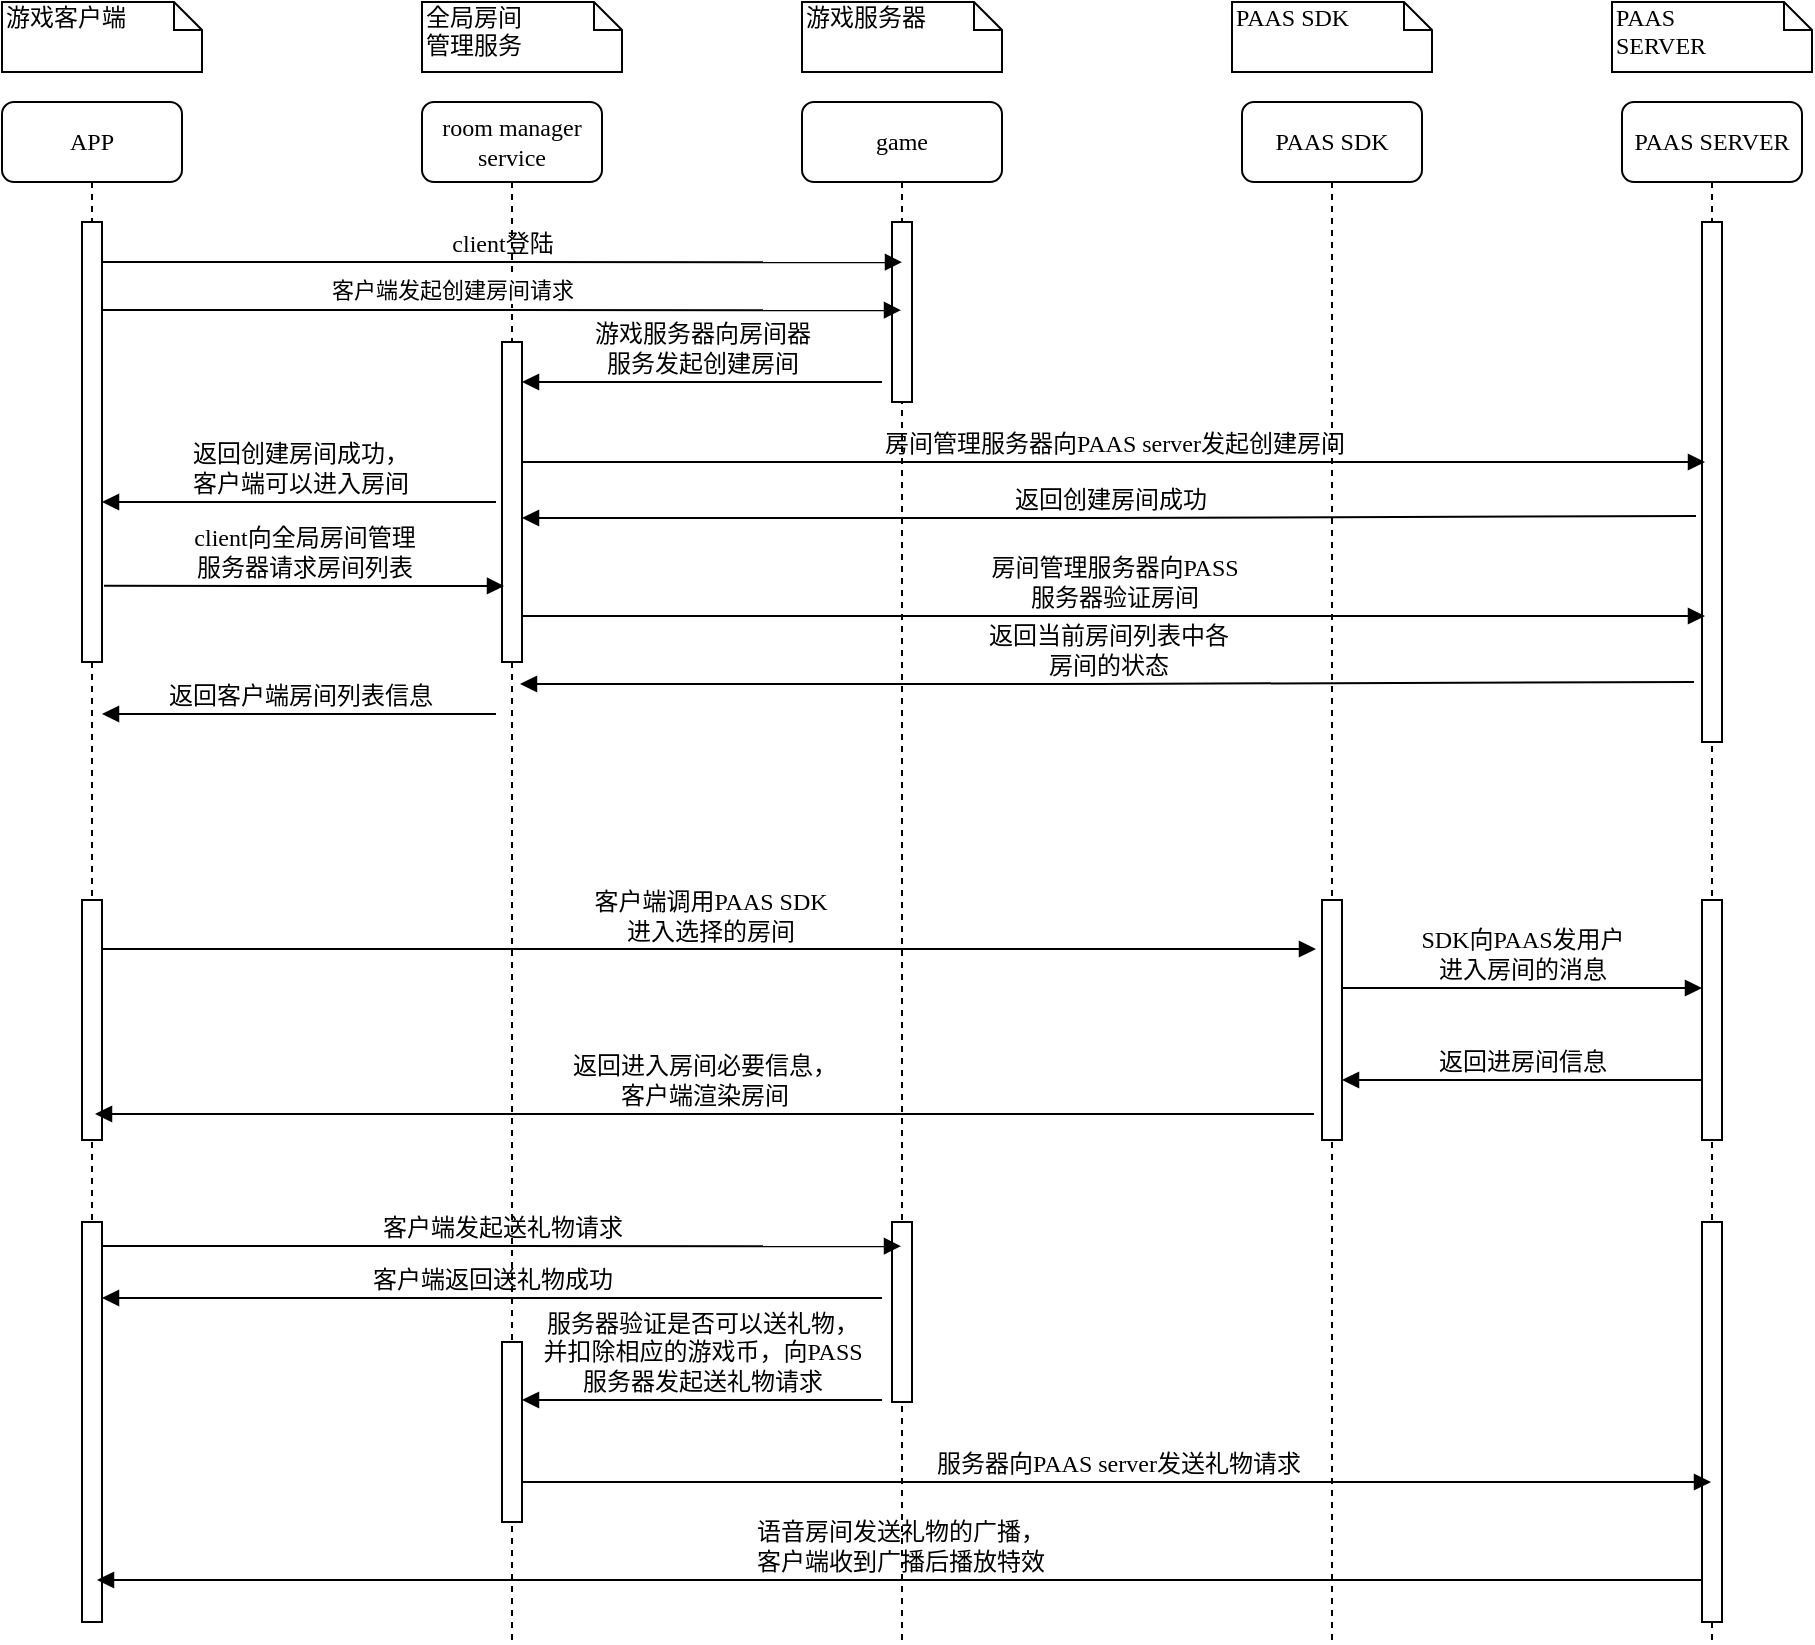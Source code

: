 <mxfile version="14.1.2" type="github">
  <diagram name="Page-1" id="13e1069c-82ec-6db2-03f1-153e76fe0fe0">
    <mxGraphModel dx="1422" dy="794" grid="1" gridSize="10" guides="1" tooltips="1" connect="1" arrows="1" fold="1" page="1" pageScale="1" pageWidth="1100" pageHeight="850" background="#ffffff" math="0" shadow="0">
      <root>
        <mxCell id="0" />
        <mxCell id="1" parent="0" />
        <mxCell id="7baba1c4bc27f4b0-3" value="room manager&lt;br&gt;service" style="shape=umlLifeline;perimeter=lifelinePerimeter;whiteSpace=wrap;html=1;container=1;collapsible=0;recursiveResize=0;outlineConnect=0;rounded=1;shadow=0;comic=0;labelBackgroundColor=none;strokeWidth=1;fontFamily=Verdana;fontSize=12;align=center;" parent="1" vertex="1">
          <mxGeometry x="310" y="80" width="90" height="770" as="geometry" />
        </mxCell>
        <mxCell id="7baba1c4bc27f4b0-13" value="" style="html=1;points=[];perimeter=orthogonalPerimeter;rounded=0;shadow=0;comic=0;labelBackgroundColor=none;strokeWidth=1;fontFamily=Verdana;fontSize=12;align=center;" parent="7baba1c4bc27f4b0-3" vertex="1">
          <mxGeometry x="40" y="120" width="10" height="160" as="geometry" />
        </mxCell>
        <mxCell id="7YiKMo0v-y7mLt2C8tXS-64" value="" style="html=1;points=[];perimeter=orthogonalPerimeter;rounded=0;shadow=0;comic=0;labelBackgroundColor=none;strokeWidth=1;fontFamily=Verdana;fontSize=12;align=center;" vertex="1" parent="7baba1c4bc27f4b0-3">
          <mxGeometry x="40" y="620" width="10" height="90" as="geometry" />
        </mxCell>
        <mxCell id="7baba1c4bc27f4b0-4" value="PAAS SDK" style="shape=umlLifeline;perimeter=lifelinePerimeter;whiteSpace=wrap;html=1;container=1;collapsible=0;recursiveResize=0;outlineConnect=0;rounded=1;shadow=0;comic=0;labelBackgroundColor=none;strokeWidth=1;fontFamily=Verdana;fontSize=12;align=center;" parent="1" vertex="1">
          <mxGeometry x="720" y="80" width="90" height="770" as="geometry" />
        </mxCell>
        <mxCell id="7YiKMo0v-y7mLt2C8tXS-27" value="" style="html=1;points=[];perimeter=orthogonalPerimeter;rounded=0;shadow=0;comic=0;labelBackgroundColor=none;strokeWidth=1;fontFamily=Verdana;fontSize=12;align=center;" vertex="1" parent="7baba1c4bc27f4b0-4">
          <mxGeometry x="40" y="399" width="10" height="120" as="geometry" />
        </mxCell>
        <mxCell id="7baba1c4bc27f4b0-5" value="PAAS SERVER" style="shape=umlLifeline;perimeter=lifelinePerimeter;whiteSpace=wrap;html=1;container=1;collapsible=0;recursiveResize=0;outlineConnect=0;rounded=1;shadow=0;comic=0;labelBackgroundColor=none;strokeWidth=1;fontFamily=Verdana;fontSize=12;align=center;" parent="1" vertex="1">
          <mxGeometry x="910" y="80" width="90" height="770" as="geometry" />
        </mxCell>
        <mxCell id="7baba1c4bc27f4b0-19" value="" style="html=1;points=[];perimeter=orthogonalPerimeter;rounded=0;shadow=0;comic=0;labelBackgroundColor=none;strokeWidth=1;fontFamily=Verdana;fontSize=12;align=center;" parent="7baba1c4bc27f4b0-5" vertex="1">
          <mxGeometry x="40" y="399" width="10" height="120" as="geometry" />
        </mxCell>
        <mxCell id="7YiKMo0v-y7mLt2C8tXS-12" value="" style="html=1;points=[];perimeter=orthogonalPerimeter;rounded=0;shadow=0;comic=0;labelBackgroundColor=none;strokeWidth=1;fontFamily=Verdana;fontSize=12;align=center;" vertex="1" parent="7baba1c4bc27f4b0-5">
          <mxGeometry x="40" y="60" width="10" height="260" as="geometry" />
        </mxCell>
        <mxCell id="7YiKMo0v-y7mLt2C8tXS-46" value="" style="html=1;points=[];perimeter=orthogonalPerimeter;rounded=0;shadow=0;comic=0;labelBackgroundColor=none;strokeWidth=1;fontFamily=Verdana;fontSize=12;align=center;" vertex="1" parent="7baba1c4bc27f4b0-5">
          <mxGeometry x="40" y="560" width="10" height="200" as="geometry" />
        </mxCell>
        <mxCell id="7baba1c4bc27f4b0-8" value="APP" style="shape=umlLifeline;perimeter=lifelinePerimeter;whiteSpace=wrap;html=1;container=1;collapsible=0;recursiveResize=0;outlineConnect=0;rounded=1;shadow=0;comic=0;labelBackgroundColor=none;strokeWidth=1;fontFamily=Verdana;fontSize=12;align=center;" parent="1" vertex="1">
          <mxGeometry x="100" y="80" width="90" height="760" as="geometry" />
        </mxCell>
        <mxCell id="7baba1c4bc27f4b0-9" value="" style="html=1;points=[];perimeter=orthogonalPerimeter;rounded=0;shadow=0;comic=0;labelBackgroundColor=none;strokeWidth=1;fontFamily=Verdana;fontSize=12;align=center;" parent="7baba1c4bc27f4b0-8" vertex="1">
          <mxGeometry x="40" y="60" width="10" height="220" as="geometry" />
        </mxCell>
        <mxCell id="7YiKMo0v-y7mLt2C8tXS-28" value="" style="html=1;points=[];perimeter=orthogonalPerimeter;rounded=0;shadow=0;comic=0;labelBackgroundColor=none;strokeWidth=1;fontFamily=Verdana;fontSize=12;align=center;" vertex="1" parent="7baba1c4bc27f4b0-8">
          <mxGeometry x="40" y="399" width="10" height="120" as="geometry" />
        </mxCell>
        <mxCell id="7baba1c4bc27f4b0-11" value="client向全局房间管理&lt;br&gt;服务器请求房间列表" style="html=1;verticalAlign=bottom;endArrow=block;labelBackgroundColor=none;fontFamily=Verdana;fontSize=12;edgeStyle=elbowEdgeStyle;elbow=vertical;exitX=0.5;exitY=0.068;exitDx=0;exitDy=0;exitPerimeter=0;" parent="1" edge="1">
          <mxGeometry relative="1" as="geometry">
            <mxPoint x="151" y="321.92" as="sourcePoint" />
            <mxPoint x="351" y="322" as="targetPoint" />
            <Array as="points">
              <mxPoint x="276" y="322" />
              <mxPoint x="286" y="352" />
            </Array>
          </mxGeometry>
        </mxCell>
        <mxCell id="7baba1c4bc27f4b0-40" value="游戏客户端" style="shape=note;whiteSpace=wrap;html=1;size=14;verticalAlign=top;align=left;spacingTop=-6;rounded=0;shadow=0;comic=0;labelBackgroundColor=none;strokeWidth=1;fontFamily=Verdana;fontSize=12" parent="1" vertex="1">
          <mxGeometry x="100" y="30" width="100" height="35" as="geometry" />
        </mxCell>
        <mxCell id="7baba1c4bc27f4b0-42" value="全局房间&lt;br&gt;管理服务" style="shape=note;whiteSpace=wrap;html=1;size=14;verticalAlign=top;align=left;spacingTop=-6;rounded=0;shadow=0;comic=0;labelBackgroundColor=none;strokeWidth=1;fontFamily=Verdana;fontSize=12" parent="1" vertex="1">
          <mxGeometry x="310" y="30" width="100" height="35" as="geometry" />
        </mxCell>
        <mxCell id="7baba1c4bc27f4b0-43" value="PAAS SDK" style="shape=note;whiteSpace=wrap;html=1;size=14;verticalAlign=top;align=left;spacingTop=-6;rounded=0;shadow=0;comic=0;labelBackgroundColor=none;strokeWidth=1;fontFamily=Verdana;fontSize=12" parent="1" vertex="1">
          <mxGeometry x="715" y="30" width="100" height="35" as="geometry" />
        </mxCell>
        <mxCell id="7baba1c4bc27f4b0-44" value="PAAS &lt;br&gt;SERVER" style="shape=note;whiteSpace=wrap;html=1;size=14;verticalAlign=top;align=left;spacingTop=-6;rounded=0;shadow=0;comic=0;labelBackgroundColor=none;strokeWidth=1;fontFamily=Verdana;fontSize=12" parent="1" vertex="1">
          <mxGeometry x="905" y="30" width="100" height="35" as="geometry" />
        </mxCell>
        <mxCell id="7YiKMo0v-y7mLt2C8tXS-10" value="房间管理服务器向PASS&lt;br&gt;服务器验证房间" style="html=1;verticalAlign=bottom;endArrow=block;labelBackgroundColor=none;fontFamily=Verdana;fontSize=12;edgeStyle=elbowEdgeStyle;elbow=vertical;exitX=0.5;exitY=0.2;exitDx=0;exitDy=0;exitPerimeter=0;" edge="1" parent="1">
          <mxGeometry relative="1" as="geometry">
            <mxPoint x="360" y="337" as="sourcePoint" />
            <Array as="points">
              <mxPoint x="704" y="337" />
            </Array>
            <mxPoint x="951.5" y="337" as="targetPoint" />
          </mxGeometry>
        </mxCell>
        <mxCell id="7YiKMo0v-y7mLt2C8tXS-19" value="返回当前房间列表中各&lt;br&gt;房间的状态" style="html=1;verticalAlign=bottom;endArrow=block;labelBackgroundColor=none;fontFamily=Verdana;fontSize=12;exitX=-0.3;exitY=0.825;exitDx=0;exitDy=0;exitPerimeter=0;" edge="1" parent="1">
          <mxGeometry relative="1" as="geometry">
            <mxPoint x="946" y="370" as="sourcePoint" />
            <mxPoint x="359" y="371" as="targetPoint" />
            <Array as="points">
              <mxPoint x="639" y="371" />
            </Array>
          </mxGeometry>
        </mxCell>
        <mxCell id="7YiKMo0v-y7mLt2C8tXS-23" value="返回客户端房间列表信息" style="html=1;verticalAlign=bottom;endArrow=block;labelBackgroundColor=none;fontFamily=Verdana;fontSize=12;" edge="1" parent="1">
          <mxGeometry relative="1" as="geometry">
            <mxPoint x="347" y="386" as="sourcePoint" />
            <mxPoint x="150" y="386" as="targetPoint" />
            <Array as="points" />
          </mxGeometry>
        </mxCell>
        <mxCell id="7YiKMo0v-y7mLt2C8tXS-29" value="客户端调用PAAS&amp;nbsp;SDK&lt;br&gt;进入选择的房间" style="html=1;verticalAlign=bottom;endArrow=block;labelBackgroundColor=none;fontFamily=Verdana;fontSize=12;edgeStyle=elbowEdgeStyle;elbow=vertical;exitX=0.5;exitY=0.2;exitDx=0;exitDy=0;exitPerimeter=0;" edge="1" parent="1">
          <mxGeometry relative="1" as="geometry">
            <mxPoint x="150" y="503.5" as="sourcePoint" />
            <Array as="points">
              <mxPoint x="494" y="503.5" />
            </Array>
            <mxPoint x="757" y="503.5" as="targetPoint" />
          </mxGeometry>
        </mxCell>
        <mxCell id="7YiKMo0v-y7mLt2C8tXS-31" value="SDK向PAAS发用户&lt;br&gt;进入房间的消息" style="html=1;verticalAlign=bottom;endArrow=block;labelBackgroundColor=none;fontFamily=Verdana;fontSize=12;edgeStyle=elbowEdgeStyle;elbow=vertical;entryX=0;entryY=0.25;entryDx=0;entryDy=0;entryPerimeter=0;" edge="1" parent="1">
          <mxGeometry relative="1" as="geometry">
            <mxPoint x="770" y="523" as="sourcePoint" />
            <Array as="points">
              <mxPoint x="944" y="523" />
            </Array>
            <mxPoint x="950" y="523" as="targetPoint" />
          </mxGeometry>
        </mxCell>
        <mxCell id="7YiKMo0v-y7mLt2C8tXS-32" value="返回进入房间必要信息，&lt;br&gt;客户端渲染房间" style="html=1;verticalAlign=bottom;endArrow=block;labelBackgroundColor=none;fontFamily=Verdana;fontSize=12;" edge="1" parent="1">
          <mxGeometry relative="1" as="geometry">
            <mxPoint x="756" y="586" as="sourcePoint" />
            <mxPoint x="146.5" y="586" as="targetPoint" />
            <Array as="points" />
          </mxGeometry>
        </mxCell>
        <mxCell id="7YiKMo0v-y7mLt2C8tXS-34" value="game" style="shape=umlLifeline;perimeter=lifelinePerimeter;whiteSpace=wrap;html=1;container=1;collapsible=0;recursiveResize=0;outlineConnect=0;rounded=1;shadow=0;comic=0;labelBackgroundColor=none;strokeWidth=1;fontFamily=Verdana;fontSize=12;align=center;" vertex="1" parent="1">
          <mxGeometry x="500" y="80" width="100" height="770" as="geometry" />
        </mxCell>
        <mxCell id="7YiKMo0v-y7mLt2C8tXS-49" value="" style="html=1;points=[];perimeter=orthogonalPerimeter;rounded=0;shadow=0;comic=0;labelBackgroundColor=none;strokeWidth=1;fontFamily=Verdana;fontSize=12;align=center;" vertex="1" parent="7YiKMo0v-y7mLt2C8tXS-34">
          <mxGeometry x="45" y="560" width="10" height="90" as="geometry" />
        </mxCell>
        <mxCell id="7YiKMo0v-y7mLt2C8tXS-56" value="" style="html=1;points=[];perimeter=orthogonalPerimeter;rounded=0;shadow=0;comic=0;labelBackgroundColor=none;strokeWidth=1;fontFamily=Verdana;fontSize=12;align=center;" vertex="1" parent="7YiKMo0v-y7mLt2C8tXS-34">
          <mxGeometry x="45" y="60" width="10" height="90" as="geometry" />
        </mxCell>
        <mxCell id="7YiKMo0v-y7mLt2C8tXS-37" value="游戏服务器" style="shape=note;whiteSpace=wrap;html=1;size=14;verticalAlign=top;align=left;spacingTop=-6;rounded=0;shadow=0;comic=0;labelBackgroundColor=none;strokeWidth=1;fontFamily=Verdana;fontSize=12" vertex="1" parent="1">
          <mxGeometry x="500" y="30" width="100" height="35" as="geometry" />
        </mxCell>
        <mxCell id="7YiKMo0v-y7mLt2C8tXS-41" value="" style="html=1;points=[];perimeter=orthogonalPerimeter;rounded=0;shadow=0;comic=0;labelBackgroundColor=none;strokeWidth=1;fontFamily=Verdana;fontSize=12;align=center;" vertex="1" parent="1">
          <mxGeometry x="140" y="640" width="10" height="200" as="geometry" />
        </mxCell>
        <mxCell id="7YiKMo0v-y7mLt2C8tXS-43" value="客户端发起送礼物请求" style="html=1;verticalAlign=bottom;endArrow=block;labelBackgroundColor=none;fontFamily=Verdana;fontSize=12;edgeStyle=elbowEdgeStyle;elbow=vertical;exitX=0.5;exitY=0.068;exitDx=0;exitDy=0;exitPerimeter=0;" edge="1" parent="1">
          <mxGeometry relative="1" as="geometry">
            <mxPoint x="150" y="652" as="sourcePoint" />
            <mxPoint x="549.5" y="652.08" as="targetPoint" />
            <Array as="points">
              <mxPoint x="275" y="652.08" />
              <mxPoint x="285" y="682.08" />
            </Array>
          </mxGeometry>
        </mxCell>
        <mxCell id="7YiKMo0v-y7mLt2C8tXS-47" value="服务器向PAAS server发送礼物请求" style="html=1;verticalAlign=bottom;endArrow=block;labelBackgroundColor=none;fontFamily=Verdana;fontSize=12;edgeStyle=elbowEdgeStyle;elbow=vertical;exitX=0.5;exitY=0.2;exitDx=0;exitDy=0;exitPerimeter=0;" edge="1" parent="1" target="7baba1c4bc27f4b0-5">
          <mxGeometry relative="1" as="geometry">
            <mxPoint x="360" y="770" as="sourcePoint" />
            <Array as="points">
              <mxPoint x="704" y="770" />
            </Array>
            <mxPoint x="750" y="770" as="targetPoint" />
          </mxGeometry>
        </mxCell>
        <mxCell id="7YiKMo0v-y7mLt2C8tXS-51" value="语音房间发送礼物的广播，&lt;br&gt;客户端收到广播后播放特效" style="html=1;verticalAlign=bottom;endArrow=block;labelBackgroundColor=none;fontFamily=Verdana;fontSize=12;" edge="1" parent="1">
          <mxGeometry relative="1" as="geometry">
            <mxPoint x="950" y="819" as="sourcePoint" />
            <mxPoint x="147.5" y="819" as="targetPoint" />
            <Array as="points">
              <mxPoint x="843" y="819" />
            </Array>
          </mxGeometry>
        </mxCell>
        <mxCell id="7YiKMo0v-y7mLt2C8tXS-52" value="客户端返回送礼物成功" style="html=1;verticalAlign=bottom;endArrow=block;labelBackgroundColor=none;fontFamily=Verdana;fontSize=12;" edge="1" parent="1">
          <mxGeometry relative="1" as="geometry">
            <mxPoint x="540" y="678" as="sourcePoint" />
            <mxPoint x="150" y="678" as="targetPoint" />
            <Array as="points" />
          </mxGeometry>
        </mxCell>
        <mxCell id="7YiKMo0v-y7mLt2C8tXS-54" value="返回进房间信息" style="html=1;verticalAlign=bottom;endArrow=block;labelBackgroundColor=none;fontFamily=Verdana;fontSize=12;" edge="1" parent="1">
          <mxGeometry relative="1" as="geometry">
            <mxPoint x="950" y="569" as="sourcePoint" />
            <mxPoint x="770" y="569" as="targetPoint" />
            <Array as="points" />
          </mxGeometry>
        </mxCell>
        <mxCell id="7YiKMo0v-y7mLt2C8tXS-57" value="client登陆" style="html=1;verticalAlign=bottom;endArrow=block;labelBackgroundColor=none;fontFamily=Verdana;fontSize=12;edgeStyle=elbowEdgeStyle;elbow=vertical;exitX=0.5;exitY=0.068;exitDx=0;exitDy=0;exitPerimeter=0;" edge="1" parent="1">
          <mxGeometry relative="1" as="geometry">
            <mxPoint x="150" y="160" as="sourcePoint" />
            <mxPoint x="550" y="160" as="targetPoint" />
            <Array as="points">
              <mxPoint x="275" y="160.08" />
              <mxPoint x="285" y="190.08" />
            </Array>
          </mxGeometry>
        </mxCell>
        <mxCell id="7YiKMo0v-y7mLt2C8tXS-59" value="" style="html=1;verticalAlign=bottom;endArrow=block;labelBackgroundColor=none;fontFamily=Verdana;fontSize=12;edgeStyle=elbowEdgeStyle;elbow=vertical;exitX=0.5;exitY=0.068;exitDx=0;exitDy=0;exitPerimeter=0;" edge="1" parent="1" target="7YiKMo0v-y7mLt2C8tXS-34">
          <mxGeometry relative="1" as="geometry">
            <mxPoint x="150" y="184" as="sourcePoint" />
            <mxPoint x="354.5" y="184.08" as="targetPoint" />
            <Array as="points">
              <mxPoint x="275" y="184.08" />
              <mxPoint x="285" y="214.08" />
            </Array>
          </mxGeometry>
        </mxCell>
        <mxCell id="7YiKMo0v-y7mLt2C8tXS-60" value="客户端发起创建房间请求" style="edgeLabel;html=1;align=center;verticalAlign=middle;resizable=0;points=[];" vertex="1" connectable="0" parent="7YiKMo0v-y7mLt2C8tXS-59">
          <mxGeometry x="-0.128" y="1" relative="1" as="geometry">
            <mxPoint x="1" y="-9.08" as="offset" />
          </mxGeometry>
        </mxCell>
        <mxCell id="7YiKMo0v-y7mLt2C8tXS-61" value="房间管理服务器向PAAS server发起创建房间" style="html=1;verticalAlign=bottom;endArrow=block;labelBackgroundColor=none;fontFamily=Verdana;fontSize=12;edgeStyle=elbowEdgeStyle;elbow=vertical;exitX=0.5;exitY=0.2;exitDx=0;exitDy=0;exitPerimeter=0;" edge="1" parent="1">
          <mxGeometry relative="1" as="geometry">
            <mxPoint x="360" y="260" as="sourcePoint" />
            <Array as="points">
              <mxPoint x="704" y="260" />
            </Array>
            <mxPoint x="951.5" y="260" as="targetPoint" />
          </mxGeometry>
        </mxCell>
        <mxCell id="7YiKMo0v-y7mLt2C8tXS-62" value="返回创建房间成功" style="html=1;verticalAlign=bottom;endArrow=block;labelBackgroundColor=none;fontFamily=Verdana;fontSize=12;exitX=-0.3;exitY=0.825;exitDx=0;exitDy=0;exitPerimeter=0;" edge="1" parent="1">
          <mxGeometry relative="1" as="geometry">
            <mxPoint x="947" y="287" as="sourcePoint" />
            <mxPoint x="360" y="288" as="targetPoint" />
            <Array as="points">
              <mxPoint x="640" y="288" />
            </Array>
          </mxGeometry>
        </mxCell>
        <mxCell id="7YiKMo0v-y7mLt2C8tXS-63" value="返回创建房间成功，&lt;br&gt;客户端可以进入房间" style="html=1;verticalAlign=bottom;endArrow=block;labelBackgroundColor=none;fontFamily=Verdana;fontSize=12;exitX=0.2;exitY=0.585;exitDx=0;exitDy=0;exitPerimeter=0;" edge="1" parent="1">
          <mxGeometry relative="1" as="geometry">
            <mxPoint x="347" y="280" as="sourcePoint" />
            <mxPoint x="150" y="280" as="targetPoint" />
            <Array as="points" />
          </mxGeometry>
        </mxCell>
        <mxCell id="7YiKMo0v-y7mLt2C8tXS-65" value="服务器验证是否可以送礼物，&lt;br&gt;并扣除相应的游戏币，向PASS&lt;br&gt;服务器发起送礼物请求" style="html=1;verticalAlign=bottom;endArrow=block;labelBackgroundColor=none;fontFamily=Verdana;fontSize=12;" edge="1" parent="1">
          <mxGeometry relative="1" as="geometry">
            <mxPoint x="540" y="729" as="sourcePoint" />
            <mxPoint x="360" y="729" as="targetPoint" />
            <Array as="points" />
          </mxGeometry>
        </mxCell>
        <mxCell id="7YiKMo0v-y7mLt2C8tXS-66" value="游戏服务器向房间器&lt;br&gt;服务发起创建房间" style="html=1;verticalAlign=bottom;endArrow=block;labelBackgroundColor=none;fontFamily=Verdana;fontSize=12;" edge="1" parent="1">
          <mxGeometry relative="1" as="geometry">
            <mxPoint x="540" y="220" as="sourcePoint" />
            <mxPoint x="360" y="220" as="targetPoint" />
            <Array as="points" />
          </mxGeometry>
        </mxCell>
      </root>
    </mxGraphModel>
  </diagram>
</mxfile>
